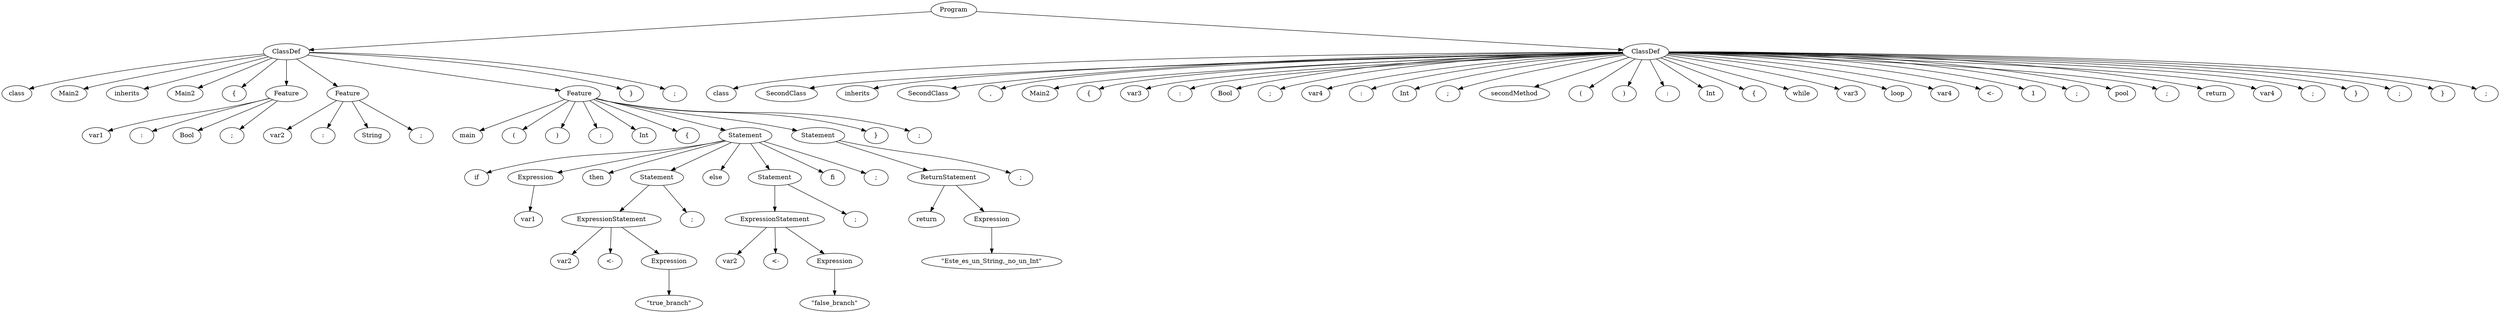 digraph tree {
rankdir=TB;
nodesep=0.6;
ranksep=0.8;
    "Program_1209676049296" [label="Program"];
    "ClassDef_1209676048400" [label="ClassDef"];
    "class_1209677588608" [label="class"];
    "Main2_1209677588224" [label="Main2"];
    "inherits_1209677589120" [label="inherits"];
    "Main2_1209677588928" [label="Main2"];
    "{_1209677589504" [label="{"];
    "Feature_1209676048624" [label="Feature"];
    "var1_1209677590016" [label="var1"];
    ":_1209677590144" [label=":"];
    "Bool_1209677589184" [label="Bool"];
    ";_1209677588800" [label=";"];
    "Feature_1209676048848" [label="Feature"];
    "var2_1209677590656" [label="var2"];
    ":_1209677590592" [label=":"];
    "String_1209677590912" [label="String"];
    ";_1209677590976" [label=";"];
    "Feature_1209676049408" [label="Feature"];
    "main_1209677591168" [label="main"];
    "(_1209677590336" [label="("];
    ")_1209677590464" [label=")"];
    ":_1209677591424" [label=":"];
    "Int_1209677590528" [label="Int"];
    "{_1209677591552" [label="{"];
    "Statement_1209676048512" [label="Statement"];
    "if_1209677591680" [label="if"];
    "Expression_1209676048736" [label="Expression"];
    "var1_1209677591744" [label="var1"];
    "then_1209677591616" [label="then"];
    "Statement_1209676049072" [label="Statement"];
    "ExpressionStatement_1209676048960" [label="ExpressionStatement"];
    "var2_1209677591488" [label="var2"];
    "<-_1209677591808" [label="<-"];
    "Expression_1209676049520" [label="Expression"];
    "\\\"true_branch\\\"_1209677592000" [label="\"true_branch\""];
    ";_1209677591872" [label=";"];
    "else_1209677592064" [label="else"];
    "Statement_1209676048288" [label="Statement"];
    "ExpressionStatement_1209676049184" [label="ExpressionStatement"];
    "var2_1209677592128" [label="var2"];
    "<-_1209677592192" [label="<-"];
    "Expression_1209676049632" [label="Expression"];
    "\\\"false_branch\\\"_1209677592384" [label="\"false_branch\""];
    ";_1209677592256" [label=";"];
    "fi_1209677592448" [label="fi"];
    ";_1209677592512" [label=";"];
    "Statement_1209676049744" [label="Statement"];
    "ReturnStatement_1209676049856" [label="ReturnStatement"];
    "return_1209677592320" [label="return"];
    "Expression_1209676049968" [label="Expression"];
    "\\\"Este_es_un_String,_no_un_Int\\\"_1209677592704" [label="\"Este_es_un_String,_no_un_Int\""];
    ";_1209677592640" [label=";"];
    "}_1209677592768" [label="}"];
    ";_1209677592576" [label=";"];
    "}_1209677592832" [label="}"];
    ";_1209677589824" [label=";"];
    "ClassDef_1209676050080" [label="ClassDef"];
    "class_1209677592960" [label="class"];
    "SecondClass_1209677589440" [label="SecondClass"];
    "inherits_1209677593088" [label="inherits"];
    "SecondClass_1209677593280" [label="SecondClass"];
    ",_1209677593664" [label=","];
    "Main2_1209677593920" [label="Main2"];
    "{_1209677593792" [label="{"];
    "var3_1209677593984" [label="var3"];
    ":_1209677594048" [label=":"];
    "Bool_1209677594176" [label="Bool"];
    ";_1209677593856" [label=";"];
    "var4_1209677594112" [label="var4"];
    ":_1209677594240" [label=":"];
    "Int_1209677594304" [label="Int"];
    ";_1209677594368" [label=";"];
    "secondMethod_1209677594432" [label="secondMethod"];
    "(_1209677594496" [label="("];
    ")_1209677594560" [label=")"];
    ":_1209677627456" [label=":"];
    "Int_1209677627520" [label="Int"];
    "{_1209677627584" [label="{"];
    "while_1209677627648" [label="while"];
    "var3_1209677627712" [label="var3"];
    "loop_1209677627776" [label="loop"];
    "var4_1209677627840" [label="var4"];
    "<-_1209677627904" [label="<-"];
    "1_1209677627968" [label="1"];
    ";_1209677628032" [label=";"];
    "pool_1209677628096" [label="pool"];
    ";_1209677628160" [label=";"];
    "return_1209677628224" [label="return"];
    "var4_1209677628288" [label="var4"];
    ";_1209677628352" [label=";"];
    "}_1209677628416" [label="}"];
    ";_1209677628480" [label=";"];
    "}_1209677628544" [label="}"];
    ";_1209677628736" [label=";"];
    "Program_1209676049296" -> "ClassDef_1209676048400";
    "Program_1209676049296" -> "ClassDef_1209676050080";
    "ClassDef_1209676048400" -> "class_1209677588608";
    "ClassDef_1209676048400" -> "Main2_1209677588224";
    "ClassDef_1209676048400" -> "inherits_1209677589120";
    "ClassDef_1209676048400" -> "Main2_1209677588928";
    "ClassDef_1209676048400" -> "{_1209677589504";
    "ClassDef_1209676048400" -> "Feature_1209676048624";
    "ClassDef_1209676048400" -> "Feature_1209676048848";
    "ClassDef_1209676048400" -> "Feature_1209676049408";
    "ClassDef_1209676048400" -> "}_1209677592832";
    "ClassDef_1209676048400" -> ";_1209677589824";
    "Feature_1209676048624" -> "var1_1209677590016";
    "Feature_1209676048624" -> ":_1209677590144";
    "Feature_1209676048624" -> "Bool_1209677589184";
    "Feature_1209676048624" -> ";_1209677588800";
    "Feature_1209676048848" -> "var2_1209677590656";
    "Feature_1209676048848" -> ":_1209677590592";
    "Feature_1209676048848" -> "String_1209677590912";
    "Feature_1209676048848" -> ";_1209677590976";
    "Feature_1209676049408" -> "main_1209677591168";
    "Feature_1209676049408" -> "(_1209677590336";
    "Feature_1209676049408" -> ")_1209677590464";
    "Feature_1209676049408" -> ":_1209677591424";
    "Feature_1209676049408" -> "Int_1209677590528";
    "Feature_1209676049408" -> "{_1209677591552";
    "Feature_1209676049408" -> "Statement_1209676048512";
    "Feature_1209676049408" -> "Statement_1209676049744";
    "Feature_1209676049408" -> "}_1209677592768";
    "Feature_1209676049408" -> ";_1209677592576";
    "Statement_1209676048512" -> "if_1209677591680";
    "Statement_1209676048512" -> "Expression_1209676048736";
    "Statement_1209676048512" -> "then_1209677591616";
    "Statement_1209676048512" -> "Statement_1209676049072";
    "Statement_1209676048512" -> "else_1209677592064";
    "Statement_1209676048512" -> "Statement_1209676048288";
    "Statement_1209676048512" -> "fi_1209677592448";
    "Statement_1209676048512" -> ";_1209677592512";
    "Expression_1209676048736" -> "var1_1209677591744";
    "Statement_1209676049072" -> "ExpressionStatement_1209676048960";
    "Statement_1209676049072" -> ";_1209677591872";
    "ExpressionStatement_1209676048960" -> "var2_1209677591488";
    "ExpressionStatement_1209676048960" -> "<-_1209677591808";
    "ExpressionStatement_1209676048960" -> "Expression_1209676049520";
    "Expression_1209676049520" -> "\\\"true_branch\\\"_1209677592000";
    "Statement_1209676048288" -> "ExpressionStatement_1209676049184";
    "Statement_1209676048288" -> ";_1209677592256";
    "ExpressionStatement_1209676049184" -> "var2_1209677592128";
    "ExpressionStatement_1209676049184" -> "<-_1209677592192";
    "ExpressionStatement_1209676049184" -> "Expression_1209676049632";
    "Expression_1209676049632" -> "\\\"false_branch\\\"_1209677592384";
    "Statement_1209676049744" -> "ReturnStatement_1209676049856";
    "Statement_1209676049744" -> ";_1209677592640";
    "ReturnStatement_1209676049856" -> "return_1209677592320";
    "ReturnStatement_1209676049856" -> "Expression_1209676049968";
    "Expression_1209676049968" -> "\\\"Este_es_un_String,_no_un_Int\\\"_1209677592704";
    "ClassDef_1209676050080" -> "class_1209677592960";
    "ClassDef_1209676050080" -> "SecondClass_1209677589440";
    "ClassDef_1209676050080" -> "inherits_1209677593088";
    "ClassDef_1209676050080" -> "SecondClass_1209677593280";
    "ClassDef_1209676050080" -> ",_1209677593664";
    "ClassDef_1209676050080" -> "Main2_1209677593920";
    "ClassDef_1209676050080" -> "{_1209677593792";
    "ClassDef_1209676050080" -> "var3_1209677593984";
    "ClassDef_1209676050080" -> ":_1209677594048";
    "ClassDef_1209676050080" -> "Bool_1209677594176";
    "ClassDef_1209676050080" -> ";_1209677593856";
    "ClassDef_1209676050080" -> "var4_1209677594112";
    "ClassDef_1209676050080" -> ":_1209677594240";
    "ClassDef_1209676050080" -> "Int_1209677594304";
    "ClassDef_1209676050080" -> ";_1209677594368";
    "ClassDef_1209676050080" -> "secondMethod_1209677594432";
    "ClassDef_1209676050080" -> "(_1209677594496";
    "ClassDef_1209676050080" -> ")_1209677594560";
    "ClassDef_1209676050080" -> ":_1209677627456";
    "ClassDef_1209676050080" -> "Int_1209677627520";
    "ClassDef_1209676050080" -> "{_1209677627584";
    "ClassDef_1209676050080" -> "while_1209677627648";
    "ClassDef_1209676050080" -> "var3_1209677627712";
    "ClassDef_1209676050080" -> "loop_1209677627776";
    "ClassDef_1209676050080" -> "var4_1209677627840";
    "ClassDef_1209676050080" -> "<-_1209677627904";
    "ClassDef_1209676050080" -> "1_1209677627968";
    "ClassDef_1209676050080" -> ";_1209677628032";
    "ClassDef_1209676050080" -> "pool_1209677628096";
    "ClassDef_1209676050080" -> ";_1209677628160";
    "ClassDef_1209676050080" -> "return_1209677628224";
    "ClassDef_1209676050080" -> "var4_1209677628288";
    "ClassDef_1209676050080" -> ";_1209677628352";
    "ClassDef_1209676050080" -> "}_1209677628416";
    "ClassDef_1209676050080" -> ";_1209677628480";
    "ClassDef_1209676050080" -> "}_1209677628544";
    "ClassDef_1209676050080" -> ";_1209677628736";
}
